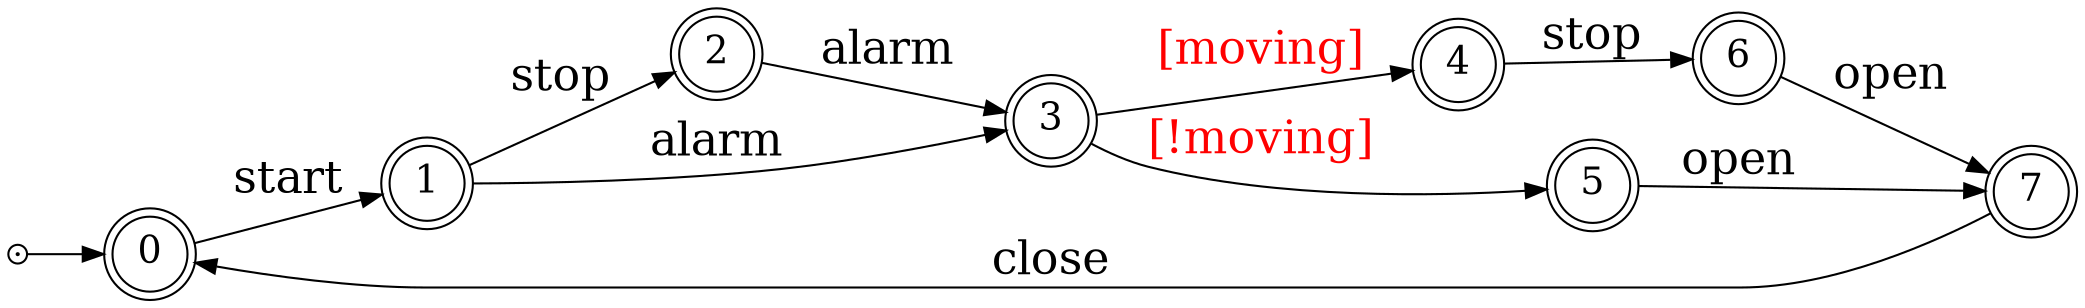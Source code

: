 digraph G {
    graph [pack="true" rankdir="LR" margin="0"];
    node [fontsize=18 shape="doublecircle" style="filled" height="0.5" width="0.5" fixedsize="true" fillcolor="white"];
    edge [fontsize=22]
	  zz [height="0" width="0" fixedsize="true" label="" fillcolor="black"];
  	zz -> 0 [label=""];
  	0 -> 1 [label="start"]
  	1 -> 2 [label="stop"]
  	2 -> 3 [label="alarm"]
  	1 -> 3 [label="alarm"]
  	3 -> 4 [label="[moving]" fontcolor="red"]
  	3 -> 5 [label="[!moving]" fontcolor="red"]
  	4 -> 6 [label="stop"]
  	6 -> 7 [label="open"]
  	5 -> 7 [label="open"]
  	7 -> 0 [label="close"]
}

